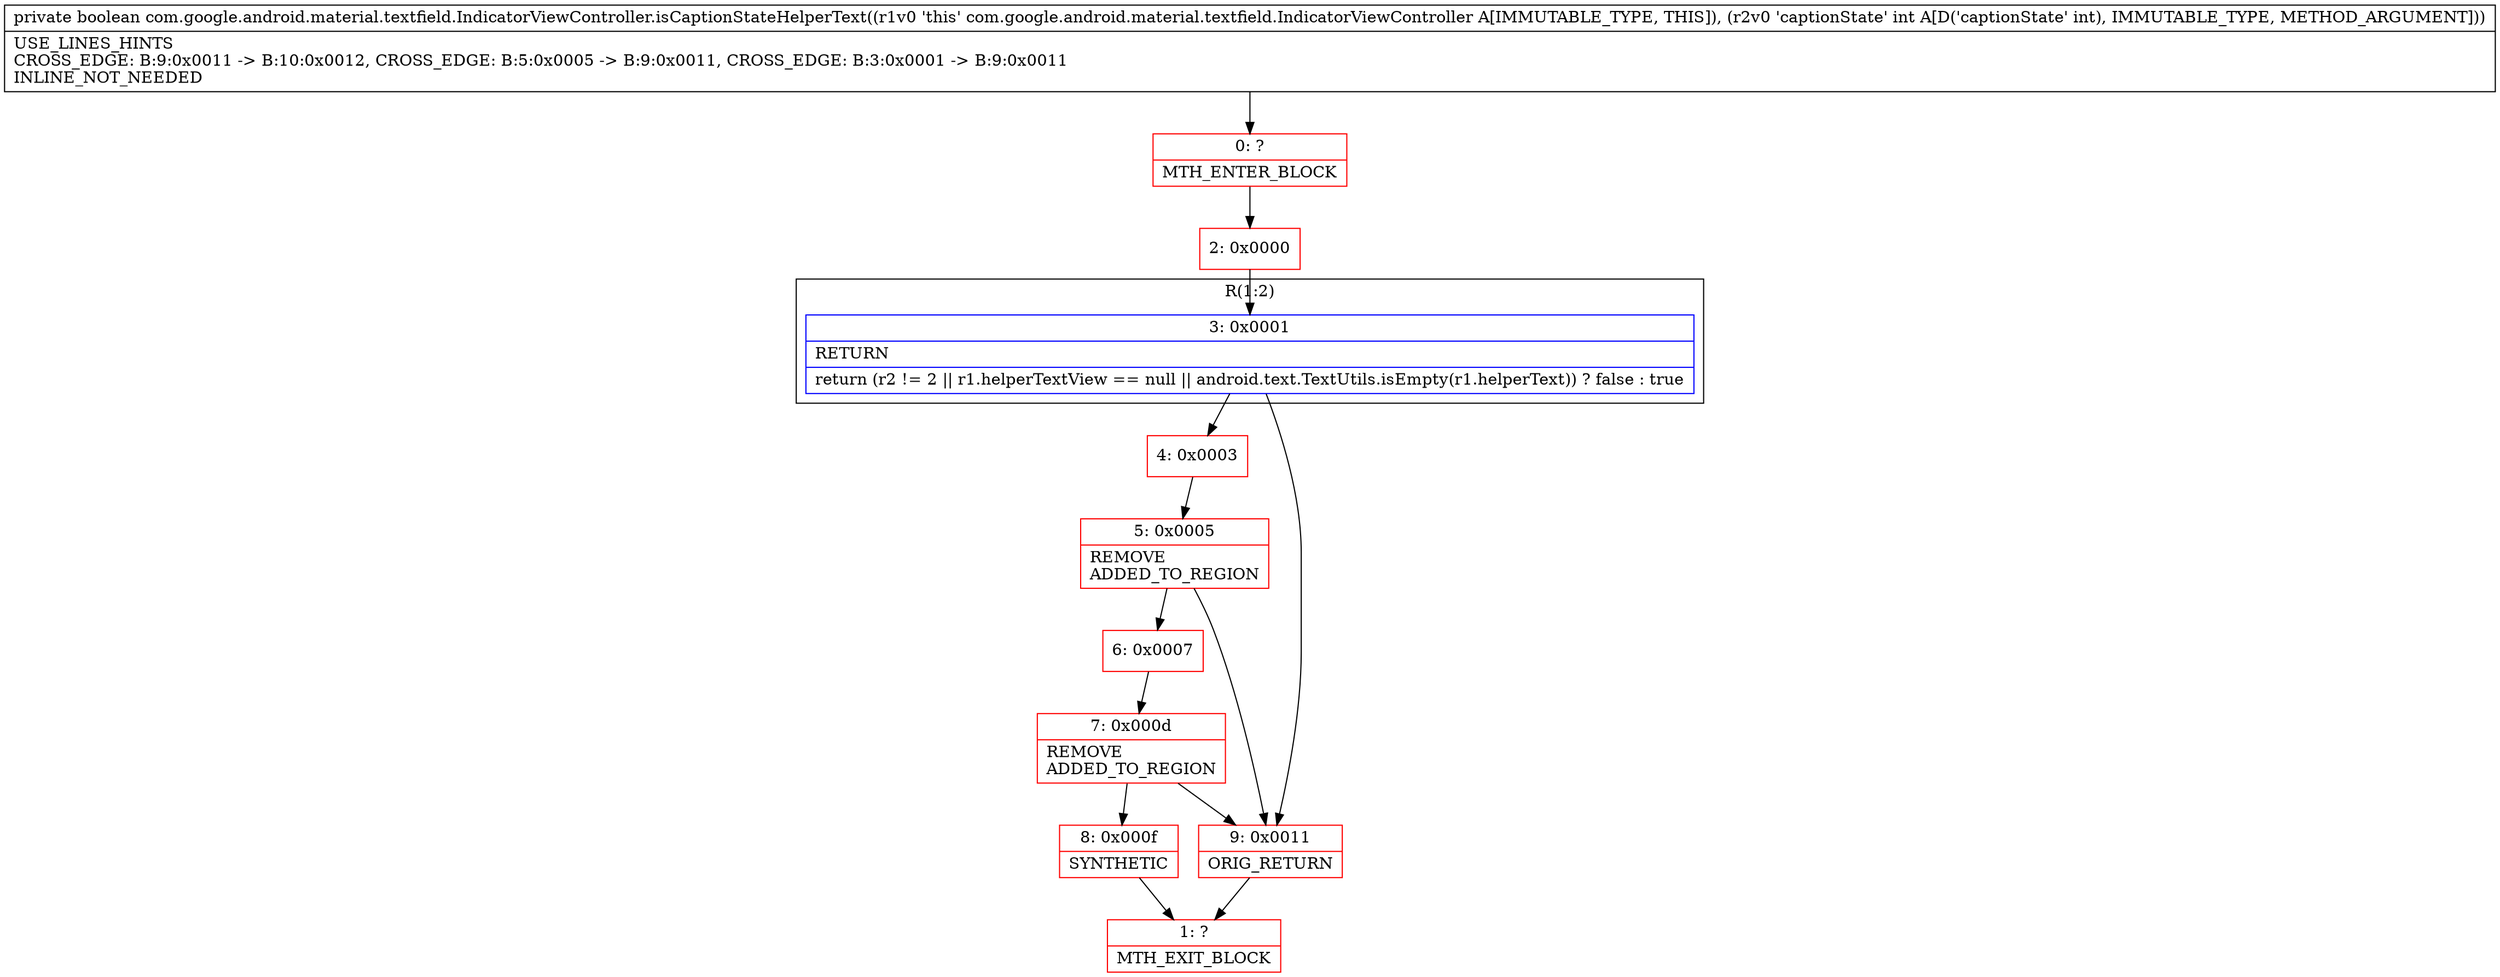 digraph "CFG forcom.google.android.material.textfield.IndicatorViewController.isCaptionStateHelperText(I)Z" {
subgraph cluster_Region_522210027 {
label = "R(1:2)";
node [shape=record,color=blue];
Node_3 [shape=record,label="{3\:\ 0x0001|RETURN\l|return (r2 != 2 \|\| r1.helperTextView == null \|\| android.text.TextUtils.isEmpty(r1.helperText)) ? false : true\l}"];
}
Node_0 [shape=record,color=red,label="{0\:\ ?|MTH_ENTER_BLOCK\l}"];
Node_2 [shape=record,color=red,label="{2\:\ 0x0000}"];
Node_4 [shape=record,color=red,label="{4\:\ 0x0003}"];
Node_5 [shape=record,color=red,label="{5\:\ 0x0005|REMOVE\lADDED_TO_REGION\l}"];
Node_6 [shape=record,color=red,label="{6\:\ 0x0007}"];
Node_7 [shape=record,color=red,label="{7\:\ 0x000d|REMOVE\lADDED_TO_REGION\l}"];
Node_8 [shape=record,color=red,label="{8\:\ 0x000f|SYNTHETIC\l}"];
Node_1 [shape=record,color=red,label="{1\:\ ?|MTH_EXIT_BLOCK\l}"];
Node_9 [shape=record,color=red,label="{9\:\ 0x0011|ORIG_RETURN\l}"];
MethodNode[shape=record,label="{private boolean com.google.android.material.textfield.IndicatorViewController.isCaptionStateHelperText((r1v0 'this' com.google.android.material.textfield.IndicatorViewController A[IMMUTABLE_TYPE, THIS]), (r2v0 'captionState' int A[D('captionState' int), IMMUTABLE_TYPE, METHOD_ARGUMENT]))  | USE_LINES_HINTS\lCROSS_EDGE: B:9:0x0011 \-\> B:10:0x0012, CROSS_EDGE: B:5:0x0005 \-\> B:9:0x0011, CROSS_EDGE: B:3:0x0001 \-\> B:9:0x0011\lINLINE_NOT_NEEDED\l}"];
MethodNode -> Node_0;Node_3 -> Node_4;
Node_3 -> Node_9;
Node_0 -> Node_2;
Node_2 -> Node_3;
Node_4 -> Node_5;
Node_5 -> Node_6;
Node_5 -> Node_9;
Node_6 -> Node_7;
Node_7 -> Node_8;
Node_7 -> Node_9;
Node_8 -> Node_1;
Node_9 -> Node_1;
}

